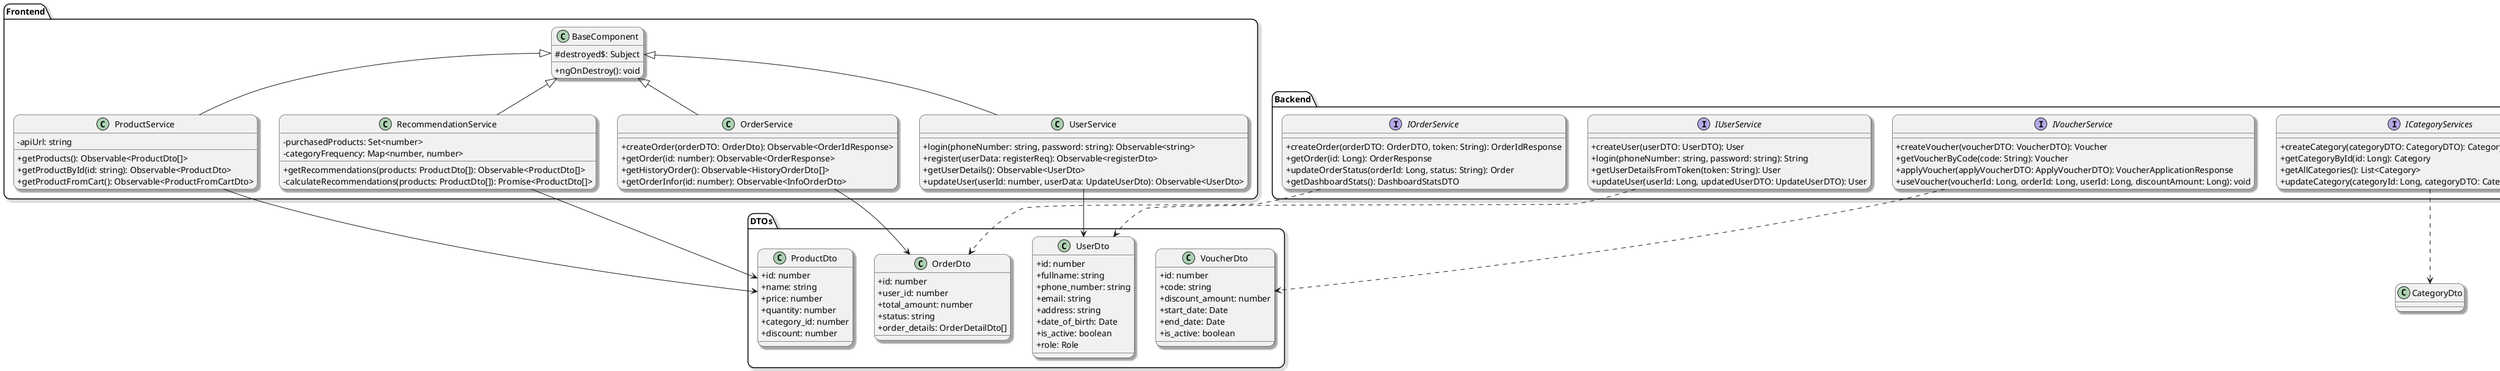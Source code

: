 @startuml System Class Diagram

skinparam classAttributeIconSize 0
skinparam backgroundColor white
skinparam handwritten false
skinparam defaultFontName Arial
skinparam defaultFontSize 14
skinparam roundcorner 20
skinparam shadowing true

' Frontend Classes
package "Frontend" {
  class BaseComponent {
    # destroyed$: Subject
    + ngOnDestroy(): void
  }

  class ProductService {
    - apiUrl: string
    + getProducts(): Observable<ProductDto[]>
    + getProductById(id: string): Observable<ProductDto>
    + getProductFromCart(): Observable<ProductFromCartDto>
  }

  class OrderService {
    + createOrder(orderDTO: OrderDto): Observable<OrderIdResponse>
    + getOrder(id: number): Observable<OrderResponse>
    + getHistoryOrder(): Observable<HistoryOrderDto[]>
    + getOrderInfor(id: number): Observable<InfoOrderDto>
  }

  class UserService {
    + login(phoneNumber: string, password: string): Observable<string>
    + register(userData: registerReq): Observable<registerDto>
    + getUserDetails(): Observable<UserDto>
    + updateUser(userId: number, userData: UpdateUserDto): Observable<UserDto>
  }

  class RecommendationService {
    - purchasedProducts: Set<number>
    - categoryFrequency: Map<number, number>
    + getRecommendations(products: ProductDto[]): Observable<ProductDto[]>
    - calculateRecommendations(products: ProductDto[]): Promise<ProductDto[]>
  }
}

' Backend Classes
package "Backend" {
  interface IUserService {
    + createUser(userDTO: UserDTO): User
    + login(phoneNumber: string, password: string): String
    + getUserDetailsFromToken(token: String): User
    + updateUser(userId: Long, updatedUserDTO: UpdateUserDTO): User
  }

  interface IOrderService {
    + createOrder(orderDTO: OrderDTO, token: String): OrderIdResponse
    + getOrder(id: Long): OrderResponse
    + updateOrderStatus(orderId: Long, status: String): Order
    + getDashboardStats(): DashboardStatsDTO
  }

  interface ICategoryServices {
    + createCategory(categoryDTO: CategoryDTO): Category
    + getCategoryById(id: Long): Category
    + getAllCategories(): List<Category>
    + updateCategory(categoryId: Long, categoryDTO: CategoryDTO): Category
  }

  interface IVoucherService {
    + createVoucher(voucherDTO: VoucherDTO): Voucher
    + getVoucherByCode(code: String): Voucher
    + applyVoucher(applyVoucherDTO: ApplyVoucherDTO): VoucherApplicationResponse
    + useVoucher(voucherId: Long, orderId: Long, userId: Long, discountAmount: Long): void
  }
}

' DTOs
package "DTOs" {
  class UserDto {
    + id: number
    + fullname: string
    + phone_number: string
    + email: string
    + address: string
    + date_of_birth: Date
    + is_active: boolean
    + role: Role
  }

  class ProductDto {
    + id: number
    + name: string
    + price: number
    + quantity: number
    + category_id: number
    + discount: number
  }

  class OrderDto {
    + id: number
    + user_id: number
    + total_amount: number
    + status: string
    + order_details: OrderDetailDto[]
  }

  class VoucherDto {
    + id: number
    + code: string
    + discount_amount: number
    + start_date: Date
    + end_date: Date
    + is_active: boolean
  }
}

' Relationships
BaseComponent <|-- ProductService
BaseComponent <|-- OrderService
BaseComponent <|-- UserService
BaseComponent <|-- RecommendationService

ProductService --> ProductDto
OrderService --> OrderDto
UserService --> UserDto
RecommendationService --> ProductDto

IUserService ..> UserDto
IOrderService ..> OrderDto
ICategoryServices ..> CategoryDto
IVoucherService ..> VoucherDto

@enduml 
